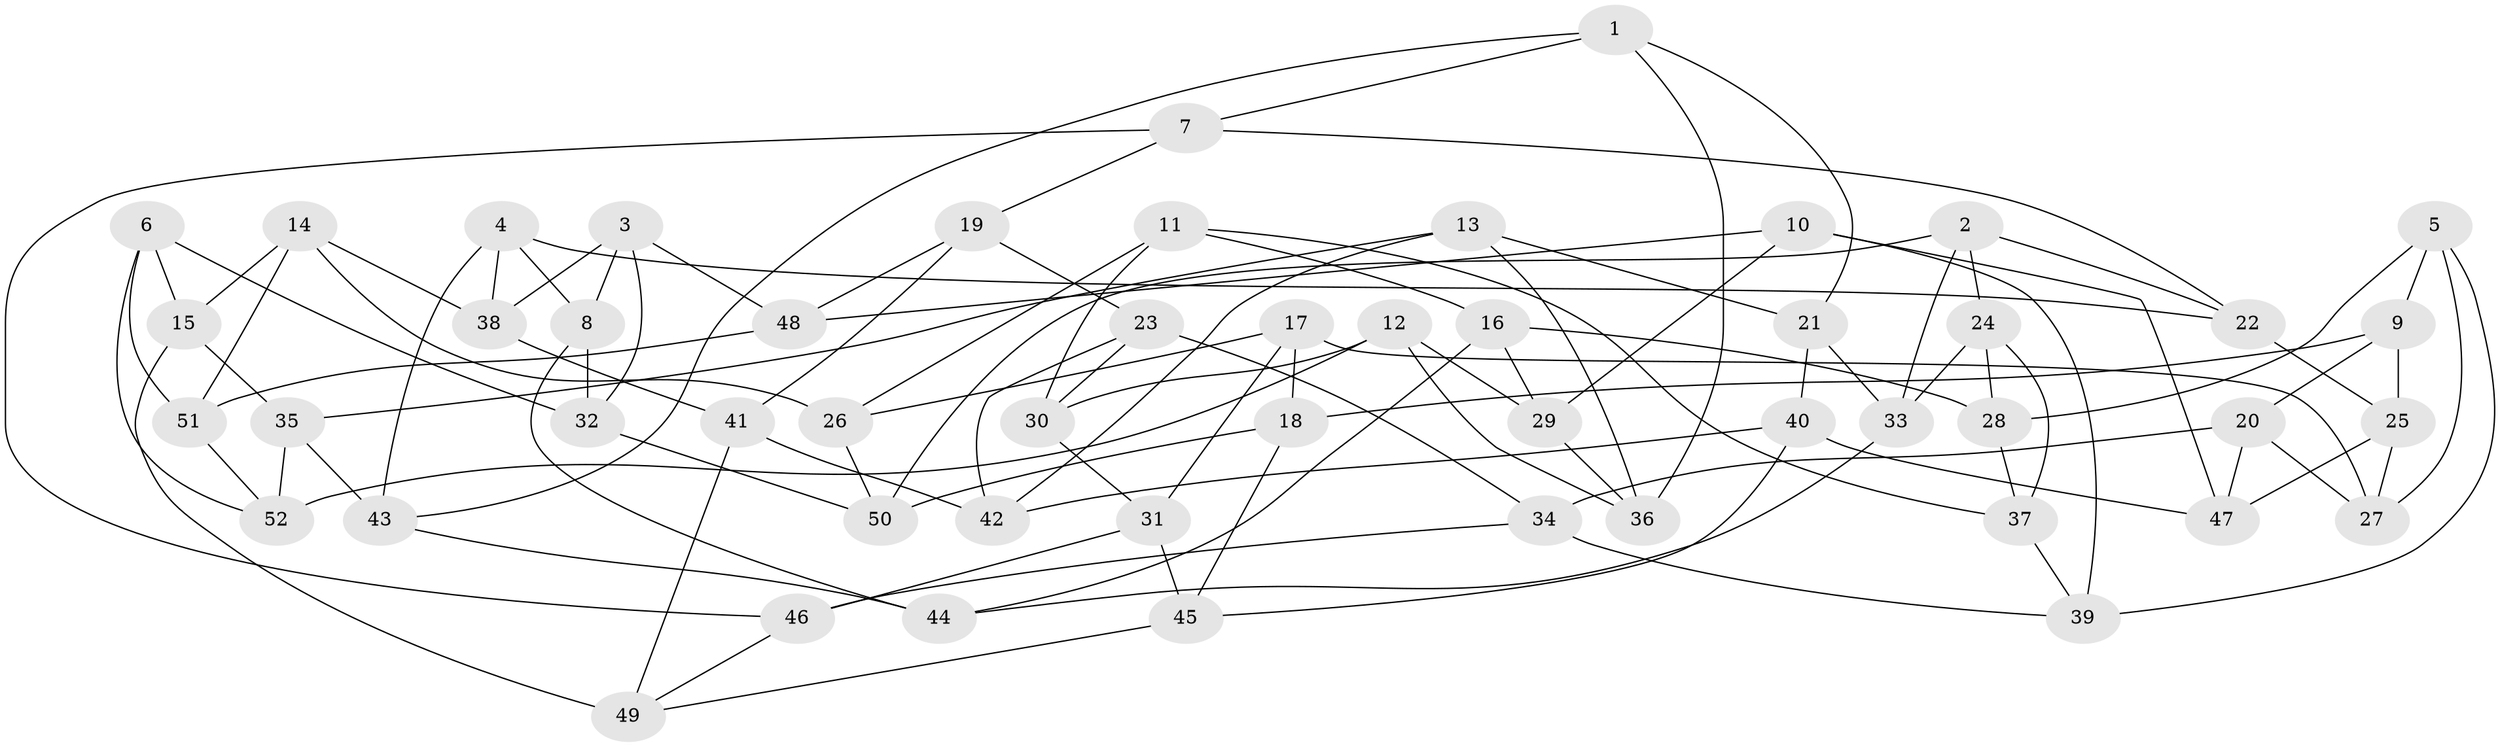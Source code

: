 // coarse degree distribution, {6: 0.46875, 5: 0.125, 4: 0.40625}
// Generated by graph-tools (version 1.1) at 2025/24/03/03/25 07:24:25]
// undirected, 52 vertices, 104 edges
graph export_dot {
graph [start="1"]
  node [color=gray90,style=filled];
  1;
  2;
  3;
  4;
  5;
  6;
  7;
  8;
  9;
  10;
  11;
  12;
  13;
  14;
  15;
  16;
  17;
  18;
  19;
  20;
  21;
  22;
  23;
  24;
  25;
  26;
  27;
  28;
  29;
  30;
  31;
  32;
  33;
  34;
  35;
  36;
  37;
  38;
  39;
  40;
  41;
  42;
  43;
  44;
  45;
  46;
  47;
  48;
  49;
  50;
  51;
  52;
  1 -- 43;
  1 -- 36;
  1 -- 7;
  1 -- 21;
  2 -- 22;
  2 -- 33;
  2 -- 24;
  2 -- 50;
  3 -- 32;
  3 -- 38;
  3 -- 8;
  3 -- 48;
  4 -- 8;
  4 -- 38;
  4 -- 43;
  4 -- 22;
  5 -- 39;
  5 -- 27;
  5 -- 9;
  5 -- 28;
  6 -- 52;
  6 -- 15;
  6 -- 51;
  6 -- 32;
  7 -- 46;
  7 -- 22;
  7 -- 19;
  8 -- 44;
  8 -- 32;
  9 -- 20;
  9 -- 25;
  9 -- 18;
  10 -- 47;
  10 -- 39;
  10 -- 48;
  10 -- 29;
  11 -- 16;
  11 -- 26;
  11 -- 30;
  11 -- 37;
  12 -- 52;
  12 -- 29;
  12 -- 36;
  12 -- 30;
  13 -- 21;
  13 -- 35;
  13 -- 42;
  13 -- 36;
  14 -- 51;
  14 -- 15;
  14 -- 38;
  14 -- 26;
  15 -- 35;
  15 -- 49;
  16 -- 44;
  16 -- 29;
  16 -- 28;
  17 -- 27;
  17 -- 31;
  17 -- 26;
  17 -- 18;
  18 -- 50;
  18 -- 45;
  19 -- 41;
  19 -- 48;
  19 -- 23;
  20 -- 27;
  20 -- 34;
  20 -- 47;
  21 -- 33;
  21 -- 40;
  22 -- 25;
  23 -- 30;
  23 -- 34;
  23 -- 42;
  24 -- 28;
  24 -- 37;
  24 -- 33;
  25 -- 47;
  25 -- 27;
  26 -- 50;
  28 -- 37;
  29 -- 36;
  30 -- 31;
  31 -- 46;
  31 -- 45;
  32 -- 50;
  33 -- 44;
  34 -- 46;
  34 -- 39;
  35 -- 52;
  35 -- 43;
  37 -- 39;
  38 -- 41;
  40 -- 45;
  40 -- 42;
  40 -- 47;
  41 -- 49;
  41 -- 42;
  43 -- 44;
  45 -- 49;
  46 -- 49;
  48 -- 51;
  51 -- 52;
}
